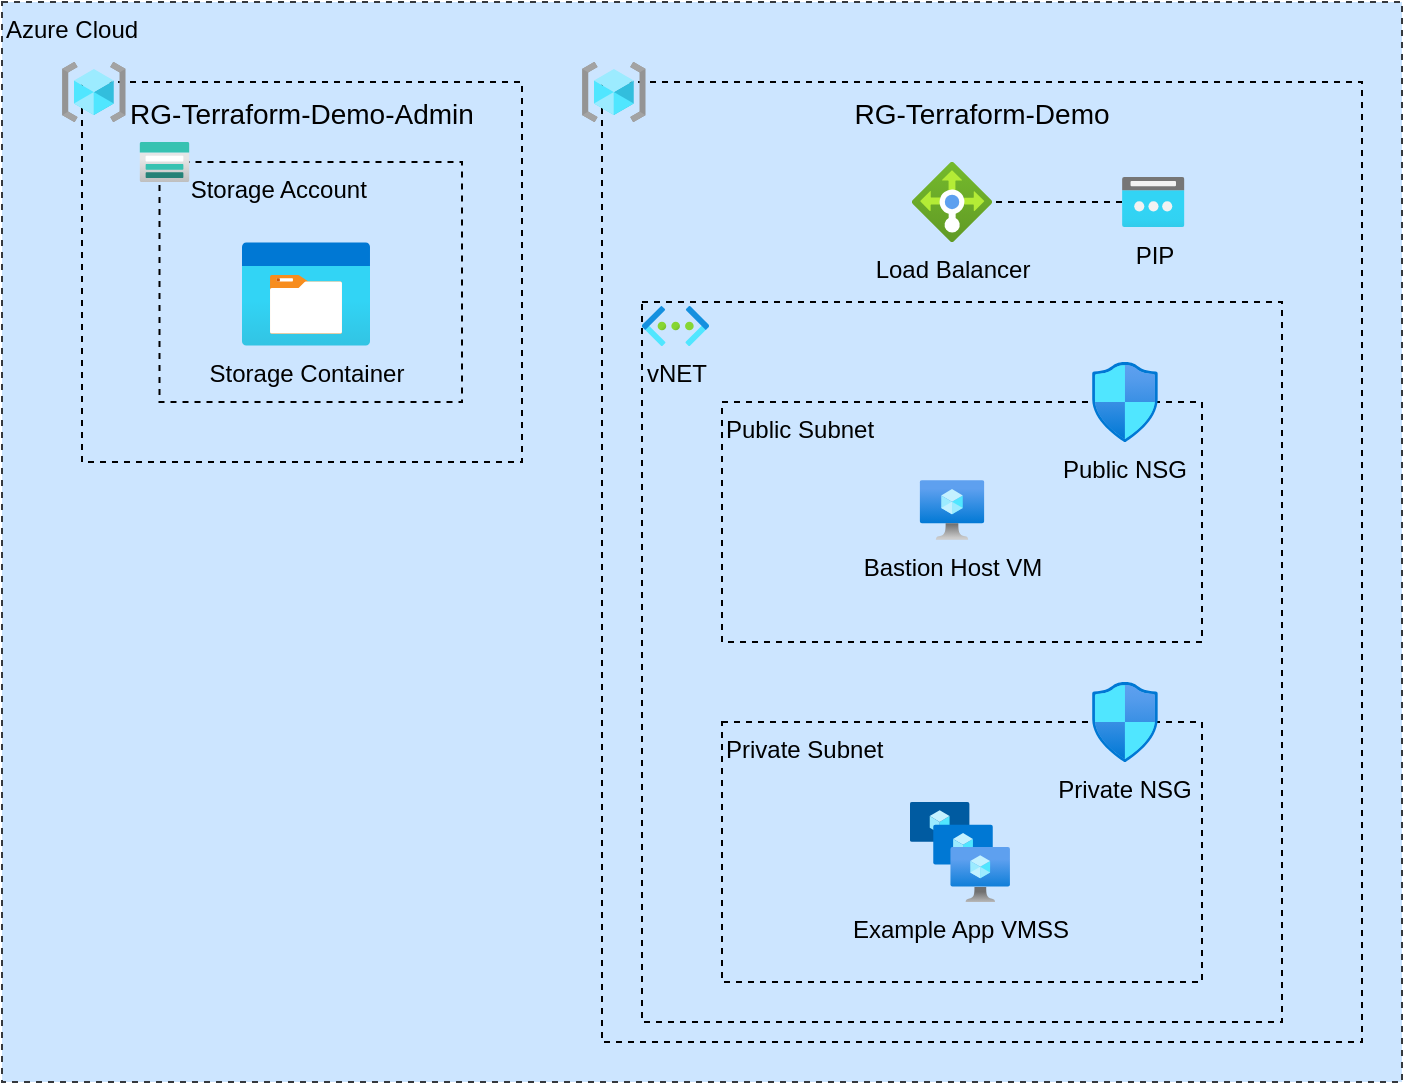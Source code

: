 <mxfile version="14.5.1" type="device"><diagram id="i9HBJF-rrXqas2WTRXx7" name="infrastructure"><mxGraphModel dx="974" dy="743" grid="1" gridSize="10" guides="1" tooltips="1" connect="1" arrows="1" fold="1" page="1" pageScale="1" pageWidth="1169" pageHeight="827" math="0" shadow="0"><root><mxCell id="0"/><mxCell id="1" style="" parent="0"/><mxCell id="TlWUqkmI8cQAK6FRb3Pt-5" value="Azure Cloud" style="rounded=0;whiteSpace=wrap;html=1;dashed=1;fillColor=#cce5ff;align=left;verticalAlign=top;labelPosition=center;verticalLabelPosition=middle;strokeColor=#36393d;" vertex="1" parent="1"><mxGeometry x="40" y="40" width="700" height="540" as="geometry"/></mxCell><mxCell id="TlWUqkmI8cQAK6FRb3Pt-7" value="RG" style="" parent="0"/><mxCell id="TlWUqkmI8cQAK6FRb3Pt-20" value="" style="group" vertex="1" connectable="0" parent="TlWUqkmI8cQAK6FRb3Pt-7"><mxGeometry x="70" y="70" width="230" height="200" as="geometry"/></mxCell><mxCell id="TlWUqkmI8cQAK6FRb3Pt-21" value="&lt;div style=&quot;line-height: 19px;&quot;&gt;&lt;span style=&quot;font-size: 14px&quot;&gt;RG-Terraform-Demo-Admin&lt;/span&gt;&lt;br&gt;&lt;/div&gt;" style="rounded=0;whiteSpace=wrap;html=1;dashed=1;fillColor=none;align=center;verticalAlign=top;labelPosition=center;verticalLabelPosition=middle;strokeColor=#000000;fontColor=#000000;" vertex="1" parent="TlWUqkmI8cQAK6FRb3Pt-20"><mxGeometry x="10" y="10" width="220" height="190" as="geometry"/></mxCell><mxCell id="TlWUqkmI8cQAK6FRb3Pt-22" value="" style="aspect=fixed;html=1;points=[];align=center;image;fontSize=12;image=img/lib/azure2/general/Resource_Groups.svg;dashed=1;strokeColor=#000000;fillColor=none;" vertex="1" parent="TlWUqkmI8cQAK6FRb3Pt-20"><mxGeometry width="31.88" height="30" as="geometry"/></mxCell><mxCell id="TlWUqkmI8cQAK6FRb3Pt-24" value="&lt;div style=&quot;line-height: 19px&quot;&gt;&lt;span style=&quot;font-size: 14px&quot;&gt;RG-Terraform-Demo&lt;/span&gt;&lt;br&gt;&lt;/div&gt;" style="rounded=0;whiteSpace=wrap;html=1;dashed=1;fillColor=none;align=center;verticalAlign=top;labelPosition=center;verticalLabelPosition=middle;strokeColor=#000000;fontColor=#000000;" vertex="1" parent="TlWUqkmI8cQAK6FRb3Pt-7"><mxGeometry x="340" y="80" width="380" height="480" as="geometry"/></mxCell><mxCell id="TlWUqkmI8cQAK6FRb3Pt-25" value="" style="aspect=fixed;html=1;points=[];align=center;image;fontSize=12;image=img/lib/azure2/general/Resource_Groups.svg;dashed=1;strokeColor=#000000;fillColor=none;" vertex="1" parent="TlWUqkmI8cQAK6FRb3Pt-7"><mxGeometry x="330" y="70" width="31.88" height="30" as="geometry"/></mxCell><mxCell id="TlWUqkmI8cQAK6FRb3Pt-11" value="Resources" parent="0"/><mxCell id="TlWUqkmI8cQAK6FRb3Pt-34" value="Private Subnet" style="rounded=0;whiteSpace=wrap;html=1;dashed=1;fillColor=none;align=left;verticalAlign=top;labelPosition=center;verticalLabelPosition=middle;strokeColor=#000000;fontColor=#000000;" vertex="1" parent="TlWUqkmI8cQAK6FRb3Pt-11"><mxGeometry x="400" y="400" width="240" height="130" as="geometry"/></mxCell><mxCell id="TlWUqkmI8cQAK6FRb3Pt-29" value="" style="rounded=0;whiteSpace=wrap;html=1;dashed=1;fillColor=none;align=left;verticalAlign=top;labelPosition=center;verticalLabelPosition=middle;strokeColor=#000000;fontColor=#000000;" vertex="1" parent="TlWUqkmI8cQAK6FRb3Pt-11"><mxGeometry x="360" y="190" width="320" height="360" as="geometry"/></mxCell><mxCell id="TlWUqkmI8cQAK6FRb3Pt-33" value="Public Subnet" style="rounded=0;whiteSpace=wrap;html=1;dashed=1;fillColor=none;align=left;verticalAlign=top;labelPosition=center;verticalLabelPosition=middle;strokeColor=#000000;fontColor=#000000;" vertex="1" parent="TlWUqkmI8cQAK6FRb3Pt-11"><mxGeometry x="400" y="240" width="240" height="120" as="geometry"/></mxCell><mxCell id="TlWUqkmI8cQAK6FRb3Pt-17" value="&amp;nbsp; &amp;nbsp; Storage Account" style="rounded=0;whiteSpace=wrap;html=1;dashed=1;fillColor=none;align=left;verticalAlign=top;labelPosition=center;verticalLabelPosition=middle;strokeColor=#000000;fontColor=#000000;" vertex="1" parent="TlWUqkmI8cQAK6FRb3Pt-11"><mxGeometry x="118.75" y="120" width="151.25" height="120" as="geometry"/></mxCell><mxCell id="TlWUqkmI8cQAK6FRb3Pt-15" value="" style="aspect=fixed;html=1;points=[];align=center;image;fontSize=12;image=img/lib/azure2/storage/Storage_Accounts.svg;dashed=1;strokeColor=#000000;fillColor=none;" vertex="1" parent="TlWUqkmI8cQAK6FRb3Pt-11"><mxGeometry x="108.75" y="110" width="25" height="20" as="geometry"/></mxCell><mxCell id="TlWUqkmI8cQAK6FRb3Pt-18" value="Storage Container" style="aspect=fixed;html=1;points=[];align=center;image;fontSize=12;image=img/lib/azure2/general/Storage_Container.svg;dashed=1;strokeColor=#000000;fillColor=none;labelBackgroundColor=none;" vertex="1" parent="TlWUqkmI8cQAK6FRb3Pt-11"><mxGeometry x="160" y="160" width="64" height="52" as="geometry"/></mxCell><mxCell id="TlWUqkmI8cQAK6FRb3Pt-27" value="Load Balancer" style="aspect=fixed;html=1;points=[];align=center;image;fontSize=12;image=img/lib/azure2/networking/Load_Balancers.svg;dashed=1;strokeColor=#000000;fillColor=none;labelBackgroundColor=none;" vertex="1" parent="TlWUqkmI8cQAK6FRb3Pt-11"><mxGeometry x="495" y="120" width="40" height="40" as="geometry"/></mxCell><mxCell id="TlWUqkmI8cQAK6FRb3Pt-36" value="" style="edgeStyle=orthogonalEdgeStyle;rounded=0;orthogonalLoop=1;jettySize=auto;html=1;fontColor=#000000;endArrow=none;endFill=0;dashed=1;" edge="1" parent="TlWUqkmI8cQAK6FRb3Pt-11" source="TlWUqkmI8cQAK6FRb3Pt-28" target="TlWUqkmI8cQAK6FRb3Pt-27"><mxGeometry relative="1" as="geometry"/></mxCell><mxCell id="TlWUqkmI8cQAK6FRb3Pt-28" value="PIP" style="aspect=fixed;html=1;points=[];align=center;image;fontSize=12;image=img/lib/azure2/networking/Public_IP_Addresses.svg;dashed=1;strokeColor=#000000;fillColor=none;labelBackgroundColor=none;" vertex="1" parent="TlWUqkmI8cQAK6FRb3Pt-11"><mxGeometry x="600" y="127.5" width="31.25" height="25" as="geometry"/></mxCell><mxCell id="TlWUqkmI8cQAK6FRb3Pt-26" value="vNET" style="aspect=fixed;html=1;points=[];align=center;image;fontSize=12;image=img/lib/azure2/networking/Virtual_Networks.svg;dashed=1;strokeColor=#000000;fillColor=none;labelBackgroundColor=none;" vertex="1" parent="TlWUqkmI8cQAK6FRb3Pt-11"><mxGeometry x="360" y="192" width="33.5" height="20" as="geometry"/></mxCell><mxCell id="TlWUqkmI8cQAK6FRb3Pt-30" value="Example App VMSS" style="aspect=fixed;html=1;points=[];align=center;image;fontSize=12;image=img/lib/azure2/compute/VM_Scale_Sets.svg;dashed=1;strokeColor=#000000;fillColor=none;labelBackgroundColor=none;" vertex="1" parent="TlWUqkmI8cQAK6FRb3Pt-11"><mxGeometry x="493.96" y="440" width="50" height="50" as="geometry"/></mxCell><mxCell id="TlWUqkmI8cQAK6FRb3Pt-31" value="Bastion Host VM" style="aspect=fixed;html=1;points=[];align=center;image;fontSize=12;image=img/lib/azure2/compute/Virtual_Machine.svg;dashed=1;strokeColor=#000000;fillColor=none;labelBackgroundColor=none;" vertex="1" parent="TlWUqkmI8cQAK6FRb3Pt-11"><mxGeometry x="498.83" y="279" width="32.34" height="30" as="geometry"/></mxCell><mxCell id="TlWUqkmI8cQAK6FRb3Pt-32" value="Public NSG" style="aspect=fixed;html=1;points=[];align=center;image;fontSize=12;image=img/lib/azure2/networking/Network_Security_Groups.svg;dashed=1;strokeColor=#000000;fillColor=none;labelBackgroundColor=none;" vertex="1" parent="TlWUqkmI8cQAK6FRb3Pt-11"><mxGeometry x="585" y="220" width="32.94" height="40" as="geometry"/></mxCell><mxCell id="TlWUqkmI8cQAK6FRb3Pt-35" value="Private NSG" style="aspect=fixed;html=1;points=[];align=center;image;fontSize=12;image=img/lib/azure2/networking/Network_Security_Groups.svg;dashed=1;strokeColor=#000000;fillColor=none;labelBackgroundColor=none;" vertex="1" parent="TlWUqkmI8cQAK6FRb3Pt-11"><mxGeometry x="585" y="380" width="32.94" height="40" as="geometry"/></mxCell></root></mxGraphModel></diagram></mxfile>